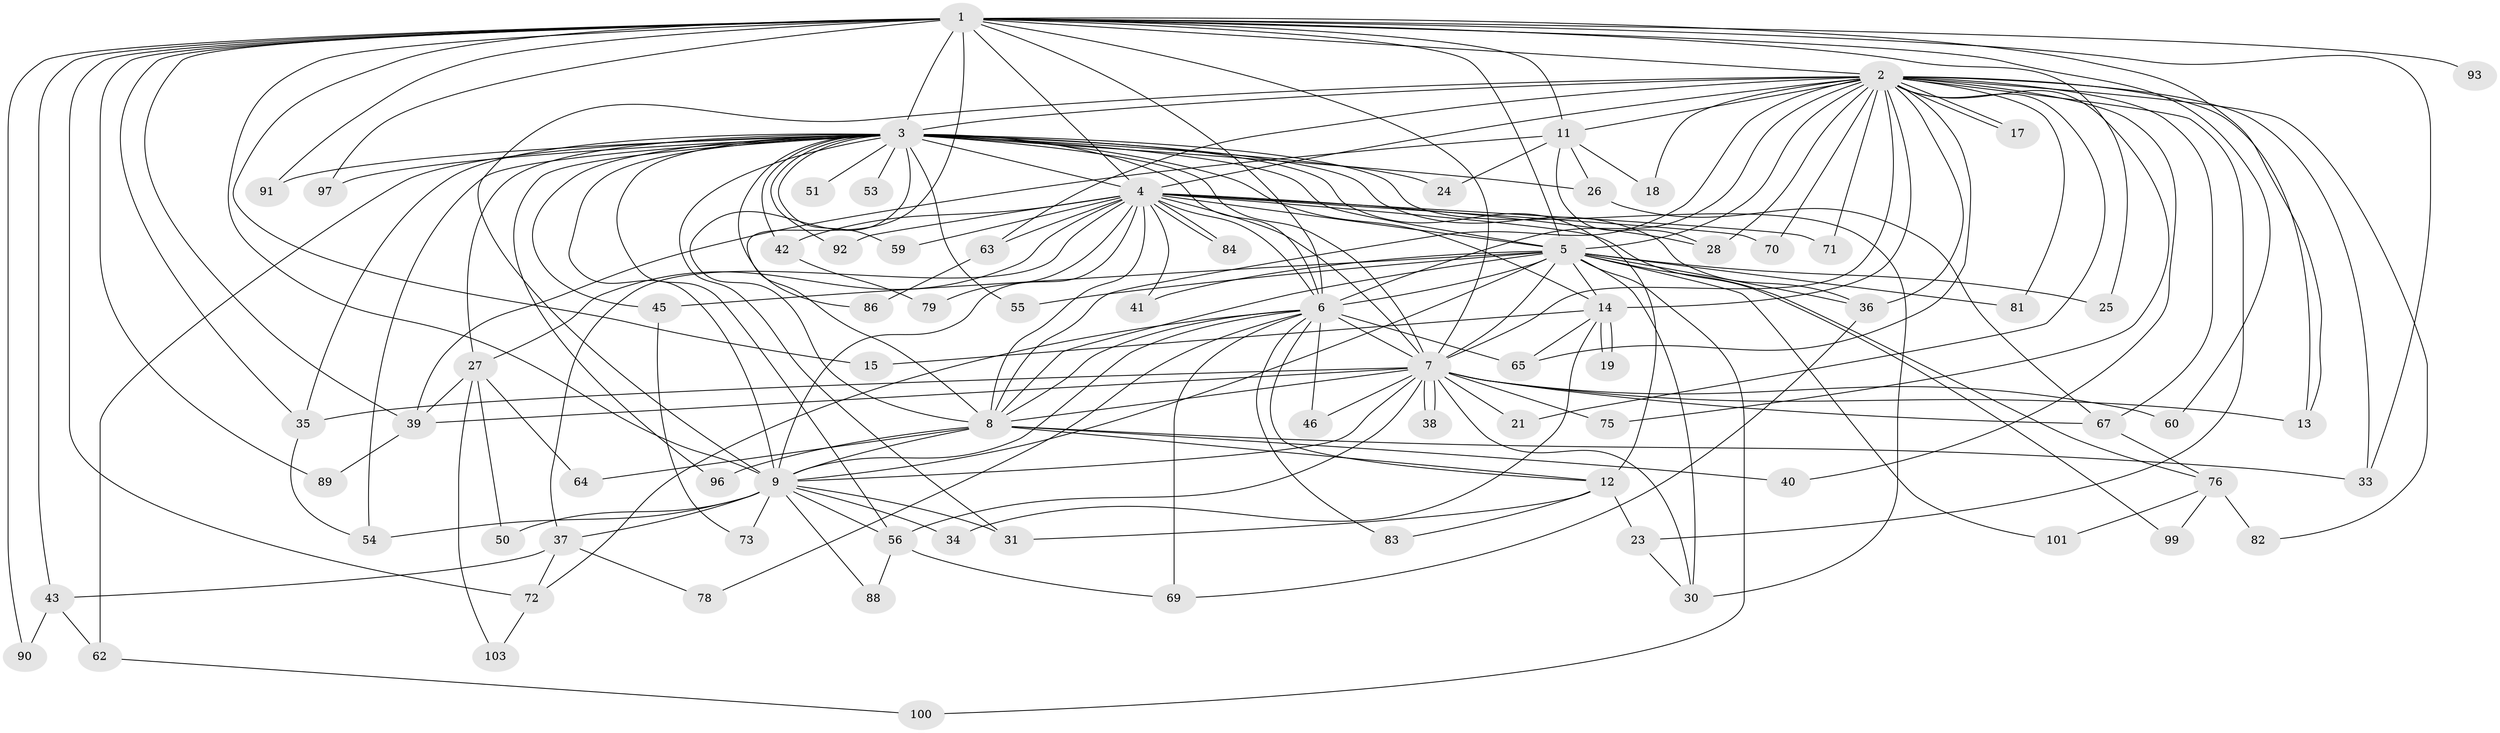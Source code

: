 // original degree distribution, {27: 0.009523809523809525, 29: 0.01904761904761905, 16: 0.01904761904761905, 23: 0.009523809523809525, 22: 0.01904761904761905, 14: 0.009523809523809525, 17: 0.009523809523809525, 7: 0.009523809523809525, 6: 0.01904761904761905, 3: 0.20952380952380953, 8: 0.009523809523809525, 2: 0.5619047619047619, 4: 0.05714285714285714, 5: 0.0380952380952381}
// Generated by graph-tools (version 1.1) at 2025/11/02/27/25 16:11:06]
// undirected, 78 vertices, 189 edges
graph export_dot {
graph [start="1"]
  node [color=gray90,style=filled];
  1 [super="+48"];
  2 [super="+16"];
  3 [super="+10"];
  4 [super="+68"];
  5 [super="+105"];
  6 [super="+32"];
  7 [super="+47"];
  8 [super="+66"];
  9 [super="+29"];
  11 [super="+61"];
  12 [super="+20"];
  13 [super="+94"];
  14 [super="+22"];
  15;
  17;
  18;
  19;
  21;
  23 [super="+80"];
  24;
  25;
  26;
  27;
  28;
  30 [super="+49"];
  31 [super="+95"];
  33;
  34;
  35 [super="+44"];
  36 [super="+85"];
  37;
  38;
  39 [super="+52"];
  40;
  41;
  42;
  43 [super="+57"];
  45;
  46;
  50;
  51;
  53;
  54 [super="+58"];
  55;
  56 [super="+74"];
  59;
  60;
  62;
  63;
  64;
  65 [super="+98"];
  67 [super="+87"];
  69 [super="+104"];
  70;
  71;
  72 [super="+77"];
  73;
  75 [super="+102"];
  76;
  78;
  79;
  81;
  82;
  83;
  84;
  86;
  88;
  89;
  90;
  91;
  92;
  93;
  96;
  97;
  99;
  100;
  101;
  103;
  1 -- 2;
  1 -- 3 [weight=2];
  1 -- 4;
  1 -- 5 [weight=3];
  1 -- 6;
  1 -- 7;
  1 -- 8;
  1 -- 9;
  1 -- 11;
  1 -- 13;
  1 -- 15;
  1 -- 25;
  1 -- 33;
  1 -- 35;
  1 -- 43 [weight=2];
  1 -- 60;
  1 -- 72;
  1 -- 89;
  1 -- 90;
  1 -- 91;
  1 -- 93 [weight=2];
  1 -- 97;
  1 -- 39;
  2 -- 3 [weight=2];
  2 -- 4;
  2 -- 5;
  2 -- 6 [weight=2];
  2 -- 7;
  2 -- 8;
  2 -- 9;
  2 -- 11;
  2 -- 13;
  2 -- 17;
  2 -- 17;
  2 -- 18;
  2 -- 21;
  2 -- 23;
  2 -- 28;
  2 -- 33;
  2 -- 40;
  2 -- 63;
  2 -- 67;
  2 -- 71;
  2 -- 81;
  2 -- 82;
  2 -- 70;
  2 -- 75 [weight=2];
  2 -- 14;
  2 -- 36;
  2 -- 65;
  3 -- 4 [weight=2];
  3 -- 5 [weight=2];
  3 -- 6 [weight=2];
  3 -- 7 [weight=2];
  3 -- 8 [weight=2];
  3 -- 9 [weight=3];
  3 -- 14 [weight=2];
  3 -- 31;
  3 -- 53 [weight=2];
  3 -- 56;
  3 -- 86;
  3 -- 91;
  3 -- 92;
  3 -- 12;
  3 -- 24;
  3 -- 26;
  3 -- 27;
  3 -- 30;
  3 -- 96;
  3 -- 97;
  3 -- 35;
  3 -- 36;
  3 -- 42;
  3 -- 45;
  3 -- 51;
  3 -- 54;
  3 -- 55;
  3 -- 59;
  3 -- 62;
  4 -- 5;
  4 -- 6;
  4 -- 7 [weight=2];
  4 -- 8;
  4 -- 9;
  4 -- 27;
  4 -- 37;
  4 -- 41;
  4 -- 42;
  4 -- 59;
  4 -- 63;
  4 -- 71;
  4 -- 79;
  4 -- 84;
  4 -- 84;
  4 -- 92;
  4 -- 99;
  4 -- 28;
  4 -- 70;
  5 -- 6;
  5 -- 7;
  5 -- 8;
  5 -- 9;
  5 -- 14;
  5 -- 25;
  5 -- 36;
  5 -- 41;
  5 -- 45;
  5 -- 55;
  5 -- 76;
  5 -- 81;
  5 -- 100;
  5 -- 101;
  5 -- 30;
  6 -- 7;
  6 -- 8;
  6 -- 9;
  6 -- 65;
  6 -- 69;
  6 -- 72;
  6 -- 78;
  6 -- 83;
  6 -- 12;
  6 -- 46;
  7 -- 8;
  7 -- 9;
  7 -- 21;
  7 -- 30;
  7 -- 38;
  7 -- 38;
  7 -- 39;
  7 -- 46;
  7 -- 56;
  7 -- 60;
  7 -- 67;
  7 -- 75;
  7 -- 13;
  7 -- 35;
  8 -- 9;
  8 -- 12;
  8 -- 40;
  8 -- 64;
  8 -- 96;
  8 -- 33;
  9 -- 34;
  9 -- 37;
  9 -- 73;
  9 -- 88;
  9 -- 56;
  9 -- 50;
  9 -- 54;
  9 -- 31;
  11 -- 18;
  11 -- 24;
  11 -- 26;
  11 -- 28;
  11 -- 39;
  12 -- 23;
  12 -- 31;
  12 -- 83;
  14 -- 15;
  14 -- 19;
  14 -- 19;
  14 -- 65;
  14 -- 34;
  23 -- 30;
  26 -- 67;
  27 -- 39;
  27 -- 50;
  27 -- 64;
  27 -- 103;
  35 -- 54;
  36 -- 69;
  37 -- 43;
  37 -- 78;
  37 -- 72;
  39 -- 89;
  42 -- 79;
  43 -- 90;
  43 -- 62;
  45 -- 73;
  56 -- 69;
  56 -- 88;
  62 -- 100;
  63 -- 86;
  67 -- 76;
  72 -- 103;
  76 -- 82;
  76 -- 99;
  76 -- 101;
}
